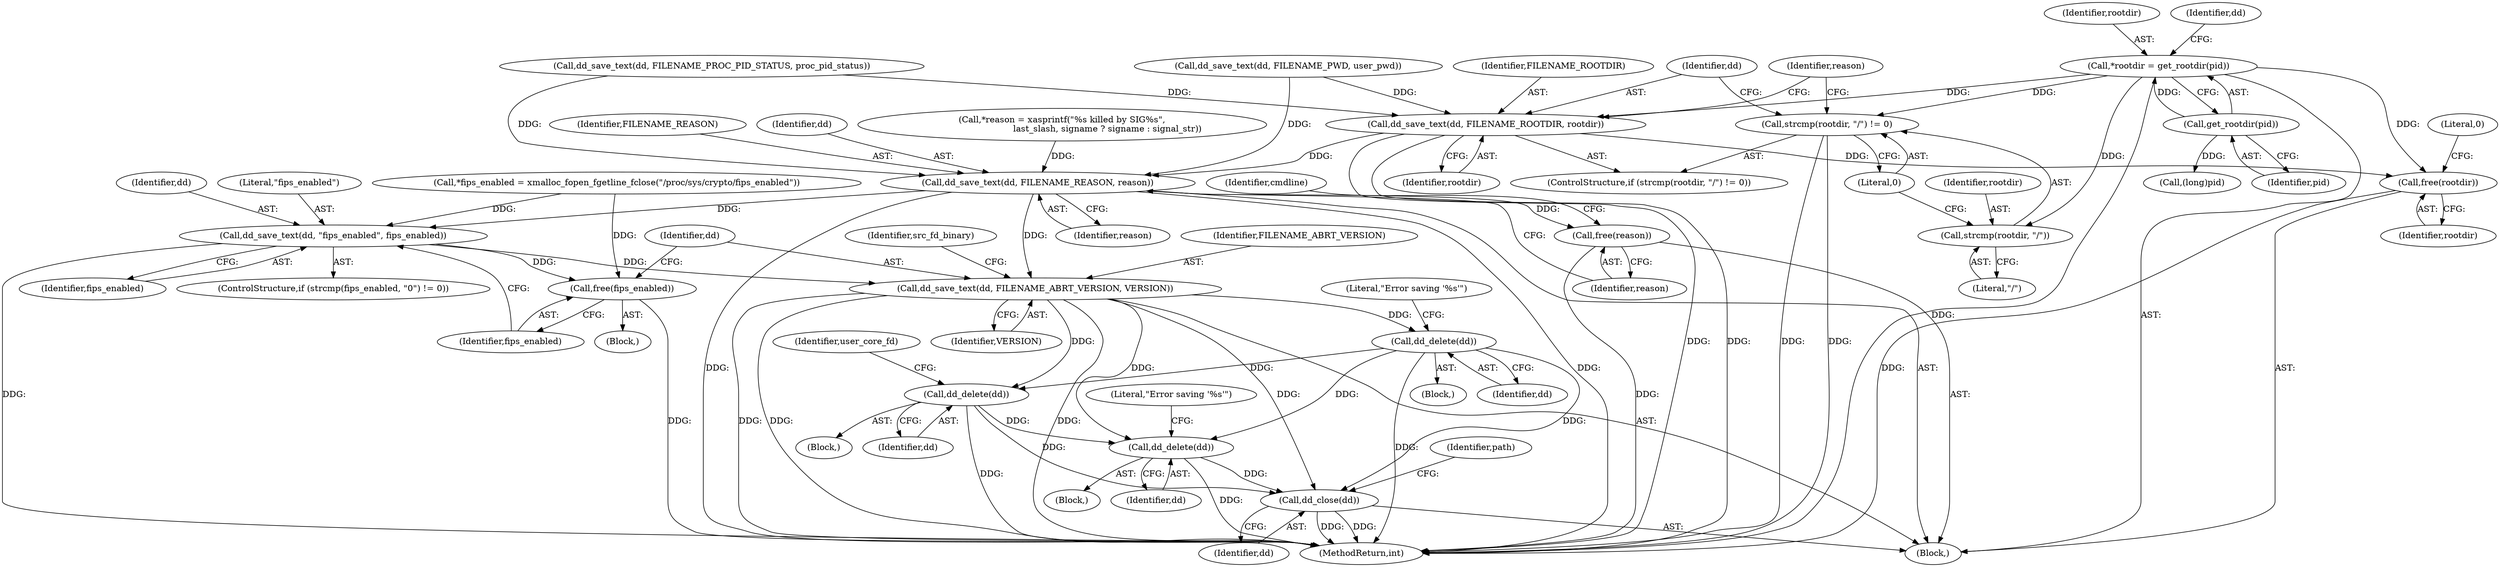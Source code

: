 digraph "0_abrt_4f2c1ddd3e3b81d2d5146b883115371f1cada9f9@pointer" {
"1000626" [label="(Call,*rootdir = get_rootdir(pid))"];
"1000628" [label="(Call,get_rootdir(pid))"];
"1000787" [label="(Call,strcmp(rootdir, \"/\") != 0)"];
"1000788" [label="(Call,strcmp(rootdir, \"/\"))"];
"1000792" [label="(Call,dd_save_text(dd, FILENAME_ROOTDIR, rootdir))"];
"1000806" [label="(Call,dd_save_text(dd, FILENAME_REASON, reason))"];
"1000810" [label="(Call,free(reason))"];
"1000840" [label="(Call,dd_save_text(dd, \"fips_enabled\", fips_enabled))"];
"1000844" [label="(Call,free(fips_enabled))"];
"1000846" [label="(Call,dd_save_text(dd, FILENAME_ABRT_VERSION, VERSION))"];
"1000882" [label="(Call,dd_delete(dd))"];
"1000919" [label="(Call,dd_delete(dd))"];
"1001029" [label="(Call,dd_delete(dd))"];
"1001036" [label="(Call,dd_close(dd))"];
"1001103" [label="(Call,free(rootdir))"];
"1000786" [label="(ControlStructure,if (strcmp(rootdir, \"/\") != 0))"];
"1000834" [label="(ControlStructure,if (strcmp(fips_enabled, \"0\") != 0))"];
"1000629" [label="(Identifier,pid)"];
"1000827" [label="(Call,*fips_enabled = xmalloc_fopen_fgetline_fclose(\"/proc/sys/crypto/fips_enabled\"))"];
"1000795" [label="(Identifier,rootdir)"];
"1000919" [label="(Call,dd_delete(dd))"];
"1000923" [label="(Identifier,user_core_fd)"];
"1001103" [label="(Call,free(rootdir))"];
"1000626" [label="(Call,*rootdir = get_rootdir(pid))"];
"1000885" [label="(Literal,\"Error saving '%s'\")"];
"1000641" [label="(Call,(long)pid)"];
"1000627" [label="(Identifier,rootdir)"];
"1000810" [label="(Call,free(reason))"];
"1000881" [label="(Block,)"];
"1000840" [label="(Call,dd_save_text(dd, \"fips_enabled\", fips_enabled))"];
"1000788" [label="(Call,strcmp(rootdir, \"/\"))"];
"1000811" [label="(Identifier,reason)"];
"1000809" [label="(Identifier,reason)"];
"1000806" [label="(Call,dd_save_text(dd, FILENAME_REASON, reason))"];
"1000807" [label="(Identifier,dd)"];
"1000848" [label="(Identifier,FILENAME_ABRT_VERSION)"];
"1001106" [label="(Literal,0)"];
"1001028" [label="(Block,)"];
"1000852" [label="(Identifier,src_fd_binary)"];
"1001040" [label="(Identifier,path)"];
"1000790" [label="(Literal,\"/\")"];
"1000882" [label="(Call,dd_delete(dd))"];
"1000814" [label="(Identifier,cmdline)"];
"1000841" [label="(Identifier,dd)"];
"1000844" [label="(Call,free(fips_enabled))"];
"1000773" [label="(Call,dd_save_text(dd, FILENAME_PROC_PID_STATUS, proc_pid_status))"];
"1000792" [label="(Call,dd_save_text(dd, FILENAME_ROOTDIR, rootdir))"];
"1001171" [label="(MethodReturn,int)"];
"1000845" [label="(Identifier,fips_enabled)"];
"1000787" [label="(Call,strcmp(rootdir, \"/\") != 0)"];
"1000808" [label="(Identifier,FILENAME_REASON)"];
"1000791" [label="(Literal,0)"];
"1000920" [label="(Identifier,dd)"];
"1001104" [label="(Identifier,rootdir)"];
"1000849" [label="(Identifier,VERSION)"];
"1000794" [label="(Identifier,FILENAME_ROOTDIR)"];
"1000843" [label="(Identifier,fips_enabled)"];
"1000624" [label="(Block,)"];
"1000793" [label="(Identifier,dd)"];
"1000846" [label="(Call,dd_save_text(dd, FILENAME_ABRT_VERSION, VERSION))"];
"1000789" [label="(Identifier,rootdir)"];
"1000883" [label="(Identifier,dd)"];
"1000916" [label="(Block,)"];
"1000631" [label="(Identifier,dd)"];
"1001030" [label="(Identifier,dd)"];
"1001036" [label="(Call,dd_close(dd))"];
"1001037" [label="(Identifier,dd)"];
"1000779" [label="(Call,dd_save_text(dd, FILENAME_PWD, user_pwd))"];
"1000833" [label="(Block,)"];
"1000847" [label="(Identifier,dd)"];
"1001029" [label="(Call,dd_delete(dd))"];
"1000842" [label="(Literal,\"fips_enabled\")"];
"1000628" [label="(Call,get_rootdir(pid))"];
"1001032" [label="(Literal,\"Error saving '%s'\")"];
"1000798" [label="(Identifier,reason)"];
"1000797" [label="(Call,*reason = xasprintf(\"%s killed by SIG%s\",\n                                 last_slash, signame ? signame : signal_str))"];
"1000626" -> "1000624"  [label="AST: "];
"1000626" -> "1000628"  [label="CFG: "];
"1000627" -> "1000626"  [label="AST: "];
"1000628" -> "1000626"  [label="AST: "];
"1000631" -> "1000626"  [label="CFG: "];
"1000626" -> "1001171"  [label="DDG: "];
"1000628" -> "1000626"  [label="DDG: "];
"1000626" -> "1000787"  [label="DDG: "];
"1000626" -> "1000788"  [label="DDG: "];
"1000626" -> "1000792"  [label="DDG: "];
"1000626" -> "1001103"  [label="DDG: "];
"1000628" -> "1000629"  [label="CFG: "];
"1000629" -> "1000628"  [label="AST: "];
"1000628" -> "1000641"  [label="DDG: "];
"1000787" -> "1000786"  [label="AST: "];
"1000787" -> "1000791"  [label="CFG: "];
"1000788" -> "1000787"  [label="AST: "];
"1000791" -> "1000787"  [label="AST: "];
"1000793" -> "1000787"  [label="CFG: "];
"1000798" -> "1000787"  [label="CFG: "];
"1000787" -> "1001171"  [label="DDG: "];
"1000787" -> "1001171"  [label="DDG: "];
"1000788" -> "1000790"  [label="CFG: "];
"1000789" -> "1000788"  [label="AST: "];
"1000790" -> "1000788"  [label="AST: "];
"1000791" -> "1000788"  [label="CFG: "];
"1000792" -> "1000786"  [label="AST: "];
"1000792" -> "1000795"  [label="CFG: "];
"1000793" -> "1000792"  [label="AST: "];
"1000794" -> "1000792"  [label="AST: "];
"1000795" -> "1000792"  [label="AST: "];
"1000798" -> "1000792"  [label="CFG: "];
"1000792" -> "1001171"  [label="DDG: "];
"1000792" -> "1001171"  [label="DDG: "];
"1000779" -> "1000792"  [label="DDG: "];
"1000773" -> "1000792"  [label="DDG: "];
"1000792" -> "1000806"  [label="DDG: "];
"1000792" -> "1001103"  [label="DDG: "];
"1000806" -> "1000624"  [label="AST: "];
"1000806" -> "1000809"  [label="CFG: "];
"1000807" -> "1000806"  [label="AST: "];
"1000808" -> "1000806"  [label="AST: "];
"1000809" -> "1000806"  [label="AST: "];
"1000811" -> "1000806"  [label="CFG: "];
"1000806" -> "1001171"  [label="DDG: "];
"1000806" -> "1001171"  [label="DDG: "];
"1000779" -> "1000806"  [label="DDG: "];
"1000773" -> "1000806"  [label="DDG: "];
"1000797" -> "1000806"  [label="DDG: "];
"1000806" -> "1000810"  [label="DDG: "];
"1000806" -> "1000840"  [label="DDG: "];
"1000806" -> "1000846"  [label="DDG: "];
"1000810" -> "1000624"  [label="AST: "];
"1000810" -> "1000811"  [label="CFG: "];
"1000811" -> "1000810"  [label="AST: "];
"1000814" -> "1000810"  [label="CFG: "];
"1000810" -> "1001171"  [label="DDG: "];
"1000840" -> "1000834"  [label="AST: "];
"1000840" -> "1000843"  [label="CFG: "];
"1000841" -> "1000840"  [label="AST: "];
"1000842" -> "1000840"  [label="AST: "];
"1000843" -> "1000840"  [label="AST: "];
"1000845" -> "1000840"  [label="CFG: "];
"1000840" -> "1001171"  [label="DDG: "];
"1000827" -> "1000840"  [label="DDG: "];
"1000840" -> "1000844"  [label="DDG: "];
"1000840" -> "1000846"  [label="DDG: "];
"1000844" -> "1000833"  [label="AST: "];
"1000844" -> "1000845"  [label="CFG: "];
"1000845" -> "1000844"  [label="AST: "];
"1000847" -> "1000844"  [label="CFG: "];
"1000844" -> "1001171"  [label="DDG: "];
"1000827" -> "1000844"  [label="DDG: "];
"1000846" -> "1000624"  [label="AST: "];
"1000846" -> "1000849"  [label="CFG: "];
"1000847" -> "1000846"  [label="AST: "];
"1000848" -> "1000846"  [label="AST: "];
"1000849" -> "1000846"  [label="AST: "];
"1000852" -> "1000846"  [label="CFG: "];
"1000846" -> "1001171"  [label="DDG: "];
"1000846" -> "1001171"  [label="DDG: "];
"1000846" -> "1001171"  [label="DDG: "];
"1000846" -> "1000882"  [label="DDG: "];
"1000846" -> "1000919"  [label="DDG: "];
"1000846" -> "1001029"  [label="DDG: "];
"1000846" -> "1001036"  [label="DDG: "];
"1000882" -> "1000881"  [label="AST: "];
"1000882" -> "1000883"  [label="CFG: "];
"1000883" -> "1000882"  [label="AST: "];
"1000885" -> "1000882"  [label="CFG: "];
"1000882" -> "1001171"  [label="DDG: "];
"1000882" -> "1000919"  [label="DDG: "];
"1000882" -> "1001029"  [label="DDG: "];
"1000882" -> "1001036"  [label="DDG: "];
"1000919" -> "1000916"  [label="AST: "];
"1000919" -> "1000920"  [label="CFG: "];
"1000920" -> "1000919"  [label="AST: "];
"1000923" -> "1000919"  [label="CFG: "];
"1000919" -> "1001171"  [label="DDG: "];
"1000919" -> "1001029"  [label="DDG: "];
"1000919" -> "1001036"  [label="DDG: "];
"1001029" -> "1001028"  [label="AST: "];
"1001029" -> "1001030"  [label="CFG: "];
"1001030" -> "1001029"  [label="AST: "];
"1001032" -> "1001029"  [label="CFG: "];
"1001029" -> "1001171"  [label="DDG: "];
"1001029" -> "1001036"  [label="DDG: "];
"1001036" -> "1000624"  [label="AST: "];
"1001036" -> "1001037"  [label="CFG: "];
"1001037" -> "1001036"  [label="AST: "];
"1001040" -> "1001036"  [label="CFG: "];
"1001036" -> "1001171"  [label="DDG: "];
"1001036" -> "1001171"  [label="DDG: "];
"1001103" -> "1000624"  [label="AST: "];
"1001103" -> "1001104"  [label="CFG: "];
"1001104" -> "1001103"  [label="AST: "];
"1001106" -> "1001103"  [label="CFG: "];
"1001103" -> "1001171"  [label="DDG: "];
}
